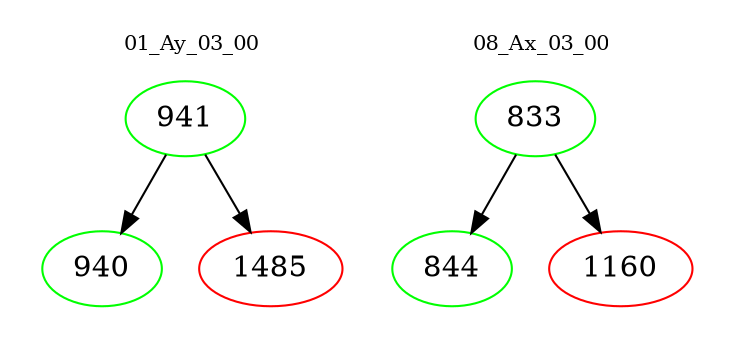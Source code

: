 digraph{
subgraph cluster_0 {
color = white
label = "01_Ay_03_00";
fontsize=10;
T0_941 [label="941", color="green"]
T0_941 -> T0_940 [color="black"]
T0_940 [label="940", color="green"]
T0_941 -> T0_1485 [color="black"]
T0_1485 [label="1485", color="red"]
}
subgraph cluster_1 {
color = white
label = "08_Ax_03_00";
fontsize=10;
T1_833 [label="833", color="green"]
T1_833 -> T1_844 [color="black"]
T1_844 [label="844", color="green"]
T1_833 -> T1_1160 [color="black"]
T1_1160 [label="1160", color="red"]
}
}
